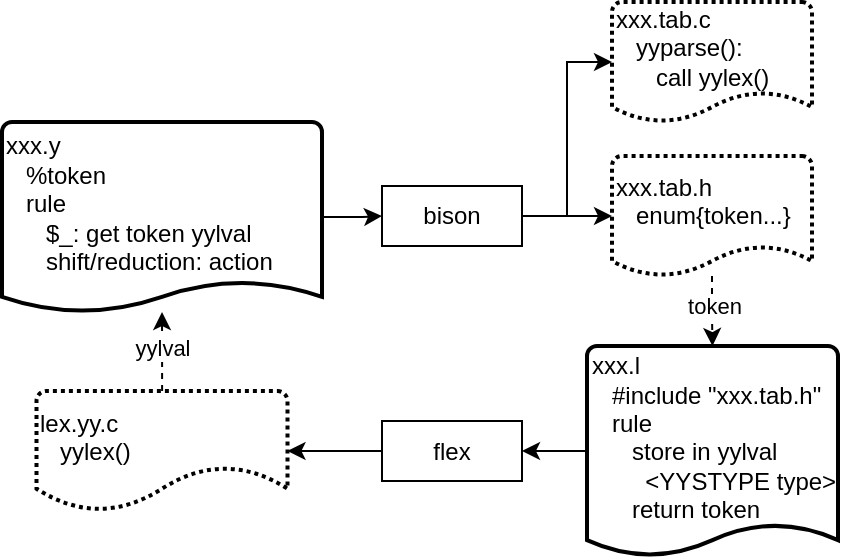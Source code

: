 <mxfile version="15.4.0" type="device"><diagram id="lxKt0acoPz6OaictU9PI" name="Page-1"><mxGraphModel dx="640" dy="402" grid="1" gridSize="10" guides="1" tooltips="1" connect="1" arrows="1" fold="1" page="1" pageScale="1" pageWidth="850" pageHeight="1100" math="0" shadow="0"><root><mxCell id="0"/><mxCell id="1" parent="0"/><mxCell id="FPNdM7-3XY0FJM_rs1Ys-7" value="" style="edgeStyle=orthogonalEdgeStyle;rounded=0;orthogonalLoop=1;jettySize=auto;html=1;" edge="1" parent="1" source="FPNdM7-3XY0FJM_rs1Ys-1" target="FPNdM7-3XY0FJM_rs1Ys-6"><mxGeometry relative="1" as="geometry"/></mxCell><mxCell id="FPNdM7-3XY0FJM_rs1Ys-17" value="" style="edgeStyle=orthogonalEdgeStyle;rounded=0;orthogonalLoop=1;jettySize=auto;html=1;entryX=0;entryY=0.5;entryDx=0;entryDy=0;entryPerimeter=0;" edge="1" parent="1" source="FPNdM7-3XY0FJM_rs1Ys-1" target="FPNdM7-3XY0FJM_rs1Ys-15"><mxGeometry relative="1" as="geometry"><mxPoint x="365" y="170" as="targetPoint"/></mxGeometry></mxCell><mxCell id="FPNdM7-3XY0FJM_rs1Ys-1" value="bison" style="rounded=0;whiteSpace=wrap;html=1;" vertex="1" parent="1"><mxGeometry x="330" y="235" width="70" height="30" as="geometry"/></mxCell><mxCell id="FPNdM7-3XY0FJM_rs1Ys-19" value="" style="edgeStyle=orthogonalEdgeStyle;rounded=0;orthogonalLoop=1;jettySize=auto;html=1;" edge="1" parent="1" source="FPNdM7-3XY0FJM_rs1Ys-2" target="FPNdM7-3XY0FJM_rs1Ys-18"><mxGeometry relative="1" as="geometry"/></mxCell><mxCell id="FPNdM7-3XY0FJM_rs1Ys-2" value="flex" style="rounded=0;whiteSpace=wrap;html=1;" vertex="1" parent="1"><mxGeometry x="330" y="352.5" width="70" height="30" as="geometry"/></mxCell><mxCell id="FPNdM7-3XY0FJM_rs1Ys-5" value="" style="edgeStyle=orthogonalEdgeStyle;rounded=0;orthogonalLoop=1;jettySize=auto;html=1;" edge="1" parent="1" source="FPNdM7-3XY0FJM_rs1Ys-3" target="FPNdM7-3XY0FJM_rs1Ys-1"><mxGeometry relative="1" as="geometry"/></mxCell><mxCell id="FPNdM7-3XY0FJM_rs1Ys-3" value="xxx.y&lt;br&gt;&amp;nbsp; &amp;nbsp;%token&lt;br&gt;&amp;nbsp; &amp;nbsp;rule&lt;br&gt;&amp;nbsp; &amp;nbsp; &amp;nbsp; $_: get token yylval&lt;br&gt;&amp;nbsp; &amp;nbsp; &amp;nbsp; shift/reduction: action&lt;br&gt;&amp;nbsp;" style="strokeWidth=2;html=1;shape=mxgraph.flowchart.document2;whiteSpace=wrap;size=0.16;align=left;" vertex="1" parent="1"><mxGeometry x="140" y="203" width="160" height="95" as="geometry"/></mxCell><mxCell id="FPNdM7-3XY0FJM_rs1Ys-10" value="" style="edgeStyle=orthogonalEdgeStyle;rounded=0;orthogonalLoop=1;jettySize=auto;html=1;dashed=1;" edge="1" parent="1" source="FPNdM7-3XY0FJM_rs1Ys-6" target="FPNdM7-3XY0FJM_rs1Ys-9"><mxGeometry relative="1" as="geometry"/></mxCell><mxCell id="FPNdM7-3XY0FJM_rs1Ys-22" value="token" style="edgeLabel;html=1;align=center;verticalAlign=middle;resizable=0;points=[];" vertex="1" connectable="0" parent="FPNdM7-3XY0FJM_rs1Ys-10"><mxGeometry x="-0.156" y="-1" relative="1" as="geometry"><mxPoint x="2" as="offset"/></mxGeometry></mxCell><mxCell id="FPNdM7-3XY0FJM_rs1Ys-6" value="xxx.tab.h&lt;br&gt;&amp;nbsp; &amp;nbsp;enum{token...}&lt;br&gt;&amp;nbsp;" style="strokeWidth=2;html=1;shape=mxgraph.flowchart.document2;whiteSpace=wrap;size=0.25;align=left;dashed=1;dashPattern=1 1;" vertex="1" parent="1"><mxGeometry x="445" y="220" width="100" height="60" as="geometry"/></mxCell><mxCell id="FPNdM7-3XY0FJM_rs1Ys-11" value="" style="edgeStyle=orthogonalEdgeStyle;rounded=0;orthogonalLoop=1;jettySize=auto;html=1;" edge="1" parent="1" source="FPNdM7-3XY0FJM_rs1Ys-9" target="FPNdM7-3XY0FJM_rs1Ys-2"><mxGeometry relative="1" as="geometry"/></mxCell><mxCell id="FPNdM7-3XY0FJM_rs1Ys-9" value="xxx.l&lt;br&gt;&amp;nbsp; &amp;nbsp;#include &quot;xxx.tab.h&quot;&lt;br&gt;&amp;nbsp; &amp;nbsp;rule&lt;br&gt;&amp;nbsp; &amp;nbsp; &amp;nbsp; store in yylval &lt;br&gt;&amp;nbsp; &amp;nbsp; &amp;nbsp; &amp;nbsp; &amp;lt;YYSTYPE type&amp;gt;&lt;br&gt;&amp;nbsp; &amp;nbsp; &amp;nbsp; return token&lt;br&gt;&amp;nbsp;" style="strokeWidth=2;html=1;shape=mxgraph.flowchart.document2;whiteSpace=wrap;size=0.151;align=left;" vertex="1" parent="1"><mxGeometry x="432.5" y="315" width="125.5" height="105" as="geometry"/></mxCell><mxCell id="FPNdM7-3XY0FJM_rs1Ys-15" value="xxx.tab.c&lt;br&gt;&amp;nbsp; &amp;nbsp;yyparse():&lt;br&gt;&amp;nbsp; &amp;nbsp; &amp;nbsp; call yylex()&amp;nbsp;&lt;br&gt;&amp;nbsp;" style="strokeWidth=2;html=1;shape=mxgraph.flowchart.document2;whiteSpace=wrap;size=0.25;align=left;dashed=1;dashPattern=1 1;" vertex="1" parent="1"><mxGeometry x="445" y="143" width="100" height="60" as="geometry"/></mxCell><mxCell id="FPNdM7-3XY0FJM_rs1Ys-20" value="" style="edgeStyle=orthogonalEdgeStyle;rounded=0;orthogonalLoop=1;jettySize=auto;html=1;dashed=1;" edge="1" parent="1" source="FPNdM7-3XY0FJM_rs1Ys-18" target="FPNdM7-3XY0FJM_rs1Ys-3"><mxGeometry relative="1" as="geometry"/></mxCell><mxCell id="FPNdM7-3XY0FJM_rs1Ys-21" value="yylval" style="edgeLabel;html=1;align=center;verticalAlign=middle;resizable=0;points=[];" vertex="1" connectable="0" parent="FPNdM7-3XY0FJM_rs1Ys-20"><mxGeometry x="0.122" relative="1" as="geometry"><mxPoint as="offset"/></mxGeometry></mxCell><mxCell id="FPNdM7-3XY0FJM_rs1Ys-18" value="lex.yy.c&lt;br&gt;&amp;nbsp; &amp;nbsp;yylex()&lt;br&gt;&amp;nbsp;" style="strokeWidth=2;html=1;shape=mxgraph.flowchart.document2;whiteSpace=wrap;size=0.371;align=left;dashed=1;dashPattern=1 1;" vertex="1" parent="1"><mxGeometry x="157.25" y="337.5" width="125.5" height="60" as="geometry"/></mxCell></root></mxGraphModel></diagram></mxfile>